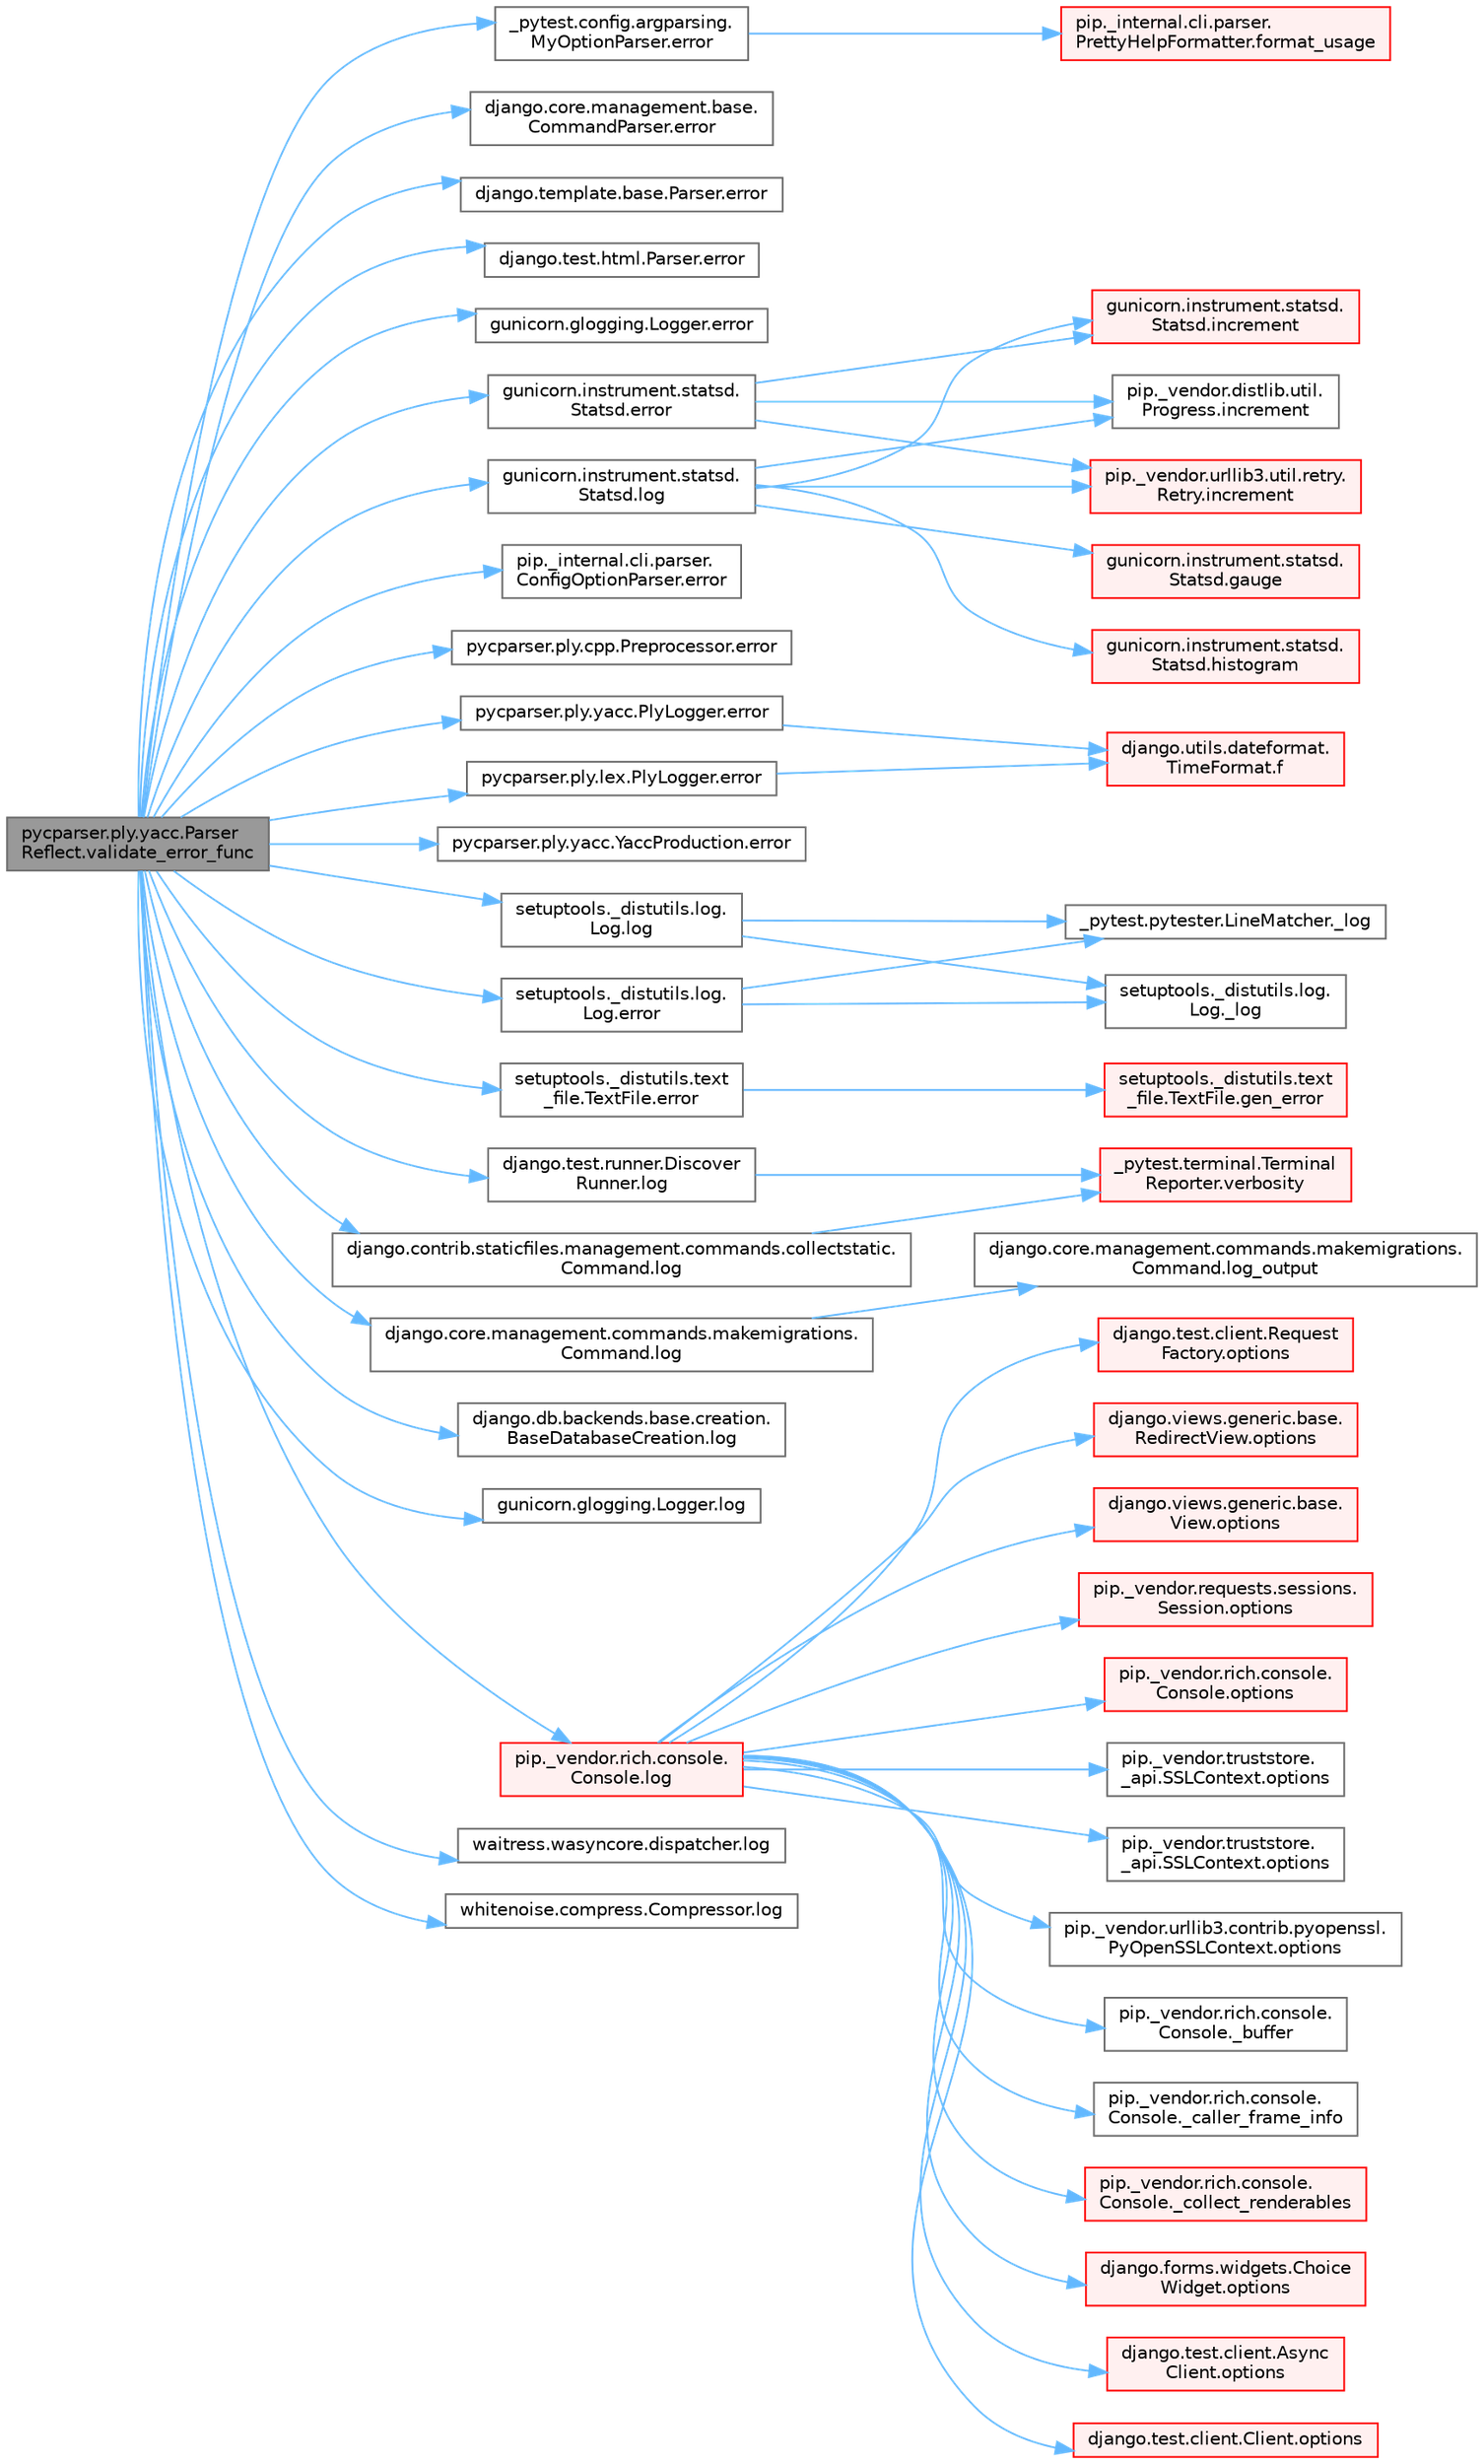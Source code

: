 digraph "pycparser.ply.yacc.ParserReflect.validate_error_func"
{
 // LATEX_PDF_SIZE
  bgcolor="transparent";
  edge [fontname=Helvetica,fontsize=10,labelfontname=Helvetica,labelfontsize=10];
  node [fontname=Helvetica,fontsize=10,shape=box,height=0.2,width=0.4];
  rankdir="LR";
  Node1 [id="Node000001",label="pycparser.ply.yacc.Parser\lReflect.validate_error_func",height=0.2,width=0.4,color="gray40", fillcolor="grey60", style="filled", fontcolor="black",tooltip=" "];
  Node1 -> Node2 [id="edge1_Node000001_Node000002",color="steelblue1",style="solid",tooltip=" "];
  Node2 [id="Node000002",label="_pytest.config.argparsing.\lMyOptionParser.error",height=0.2,width=0.4,color="grey40", fillcolor="white", style="filled",URL="$class__pytest_1_1config_1_1argparsing_1_1_my_option_parser.html#afa605e3b10b021d3192df596a2af55e4",tooltip=" "];
  Node2 -> Node3 [id="edge2_Node000002_Node000003",color="steelblue1",style="solid",tooltip=" "];
  Node3 [id="Node000003",label="pip._internal.cli.parser.\lPrettyHelpFormatter.format_usage",height=0.2,width=0.4,color="red", fillcolor="#FFF0F0", style="filled",URL="$classpip_1_1__internal_1_1cli_1_1parser_1_1_pretty_help_formatter.html#af51742b7ae0565bf16937b783af62fb1",tooltip=" "];
  Node1 -> Node5 [id="edge3_Node000001_Node000005",color="steelblue1",style="solid",tooltip=" "];
  Node5 [id="Node000005",label="django.core.management.base.\lCommandParser.error",height=0.2,width=0.4,color="grey40", fillcolor="white", style="filled",URL="$classdjango_1_1core_1_1management_1_1base_1_1_command_parser.html#a8f60524680d1e5c70de7800e59578073",tooltip=" "];
  Node1 -> Node6 [id="edge4_Node000001_Node000006",color="steelblue1",style="solid",tooltip=" "];
  Node6 [id="Node000006",label="django.template.base.Parser.error",height=0.2,width=0.4,color="grey40", fillcolor="white", style="filled",URL="$classdjango_1_1template_1_1base_1_1_parser.html#ad75d5d46d6b8210f6e4dbab08ed53012",tooltip=" "];
  Node1 -> Node7 [id="edge5_Node000001_Node000007",color="steelblue1",style="solid",tooltip=" "];
  Node7 [id="Node000007",label="django.test.html.Parser.error",height=0.2,width=0.4,color="grey40", fillcolor="white", style="filled",URL="$classdjango_1_1test_1_1html_1_1_parser.html#a458164a9296ceed891d67f5fca97ac67",tooltip=" "];
  Node1 -> Node8 [id="edge6_Node000001_Node000008",color="steelblue1",style="solid",tooltip=" "];
  Node8 [id="Node000008",label="gunicorn.glogging.Logger.error",height=0.2,width=0.4,color="grey40", fillcolor="white", style="filled",URL="$classgunicorn_1_1glogging_1_1_logger.html#aeecb84dbc46a550d08e0ae8618d8b72c",tooltip=" "];
  Node1 -> Node9 [id="edge7_Node000001_Node000009",color="steelblue1",style="solid",tooltip=" "];
  Node9 [id="Node000009",label="gunicorn.instrument.statsd.\lStatsd.error",height=0.2,width=0.4,color="grey40", fillcolor="white", style="filled",URL="$classgunicorn_1_1instrument_1_1statsd_1_1_statsd.html#a00ca379c910e5842719e48e617504c12",tooltip=" "];
  Node9 -> Node10 [id="edge8_Node000009_Node000010",color="steelblue1",style="solid",tooltip=" "];
  Node10 [id="Node000010",label="gunicorn.instrument.statsd.\lStatsd.increment",height=0.2,width=0.4,color="red", fillcolor="#FFF0F0", style="filled",URL="$classgunicorn_1_1instrument_1_1statsd_1_1_statsd.html#a5527687726a051a5182ee13a842b08fd",tooltip=" "];
  Node9 -> Node12 [id="edge9_Node000009_Node000012",color="steelblue1",style="solid",tooltip=" "];
  Node12 [id="Node000012",label="pip._vendor.distlib.util.\lProgress.increment",height=0.2,width=0.4,color="grey40", fillcolor="white", style="filled",URL="$classpip_1_1__vendor_1_1distlib_1_1util_1_1_progress.html#a197ffd4ac8a74898742a6cde5b4c5466",tooltip=" "];
  Node9 -> Node13 [id="edge10_Node000009_Node000013",color="steelblue1",style="solid",tooltip=" "];
  Node13 [id="Node000013",label="pip._vendor.urllib3.util.retry.\lRetry.increment",height=0.2,width=0.4,color="red", fillcolor="#FFF0F0", style="filled",URL="$classpip_1_1__vendor_1_1urllib3_1_1util_1_1retry_1_1_retry.html#a88dd993ccb2ef4b2bfa9ad0571374b12",tooltip=" "];
  Node1 -> Node3134 [id="edge11_Node000001_Node003134",color="steelblue1",style="solid",tooltip=" "];
  Node3134 [id="Node003134",label="pip._internal.cli.parser.\lConfigOptionParser.error",height=0.2,width=0.4,color="grey40", fillcolor="white", style="filled",URL="$classpip_1_1__internal_1_1cli_1_1parser_1_1_config_option_parser.html#a7f476706a72ac9c0f9862fff54f800b6",tooltip=" "];
  Node1 -> Node3135 [id="edge12_Node000001_Node003135",color="steelblue1",style="solid",tooltip=" "];
  Node3135 [id="Node003135",label="pycparser.ply.cpp.Preprocessor.error",height=0.2,width=0.4,color="grey40", fillcolor="white", style="filled",URL="$classpycparser_1_1ply_1_1cpp_1_1_preprocessor.html#a7e1ac62be845481431f1eba28c7c4dff",tooltip=" "];
  Node1 -> Node3136 [id="edge13_Node000001_Node003136",color="steelblue1",style="solid",tooltip=" "];
  Node3136 [id="Node003136",label="pycparser.ply.lex.PlyLogger.error",height=0.2,width=0.4,color="grey40", fillcolor="white", style="filled",URL="$classpycparser_1_1ply_1_1lex_1_1_ply_logger.html#acd6be9709e7b404943ae36e163141b25",tooltip=" "];
  Node3136 -> Node3137 [id="edge14_Node003136_Node003137",color="steelblue1",style="solid",tooltip=" "];
  Node3137 [id="Node003137",label="django.utils.dateformat.\lTimeFormat.f",height=0.2,width=0.4,color="red", fillcolor="#FFF0F0", style="filled",URL="$classdjango_1_1utils_1_1dateformat_1_1_time_format.html#a917dbc4f3103e5d9dd416fce475b48a8",tooltip=" "];
  Node1 -> Node3138 [id="edge15_Node000001_Node003138",color="steelblue1",style="solid",tooltip=" "];
  Node3138 [id="Node003138",label="pycparser.ply.yacc.PlyLogger.error",height=0.2,width=0.4,color="grey40", fillcolor="white", style="filled",URL="$classpycparser_1_1ply_1_1yacc_1_1_ply_logger.html#af6aeffc66660a97dae0fbedefc30be02",tooltip=" "];
  Node3138 -> Node3137 [id="edge16_Node003138_Node003137",color="steelblue1",style="solid",tooltip=" "];
  Node1 -> Node3139 [id="edge17_Node000001_Node003139",color="steelblue1",style="solid",tooltip=" "];
  Node3139 [id="Node003139",label="pycparser.ply.yacc.YaccProduction.error",height=0.2,width=0.4,color="grey40", fillcolor="white", style="filled",URL="$classpycparser_1_1ply_1_1yacc_1_1_yacc_production.html#afad8b69a6e498ad76e964d1d258fec4b",tooltip=" "];
  Node1 -> Node3140 [id="edge18_Node000001_Node003140",color="steelblue1",style="solid",tooltip=" "];
  Node3140 [id="Node003140",label="setuptools._distutils.log.\lLog.error",height=0.2,width=0.4,color="grey40", fillcolor="white", style="filled",URL="$classsetuptools_1_1__distutils_1_1log_1_1_log.html#a7bd864699d7c02ad3de0c09a76dee94f",tooltip=" "];
  Node3140 -> Node1288 [id="edge19_Node003140_Node001288",color="steelblue1",style="solid",tooltip=" "];
  Node1288 [id="Node001288",label="_pytest.pytester.LineMatcher._log",height=0.2,width=0.4,color="grey40", fillcolor="white", style="filled",URL="$class__pytest_1_1pytester_1_1_line_matcher.html#a8783ff706e976340d529c3c012831254",tooltip=" "];
  Node3140 -> Node1289 [id="edge20_Node003140_Node001289",color="steelblue1",style="solid",tooltip=" "];
  Node1289 [id="Node001289",label="setuptools._distutils.log.\lLog._log",height=0.2,width=0.4,color="grey40", fillcolor="white", style="filled",URL="$classsetuptools_1_1__distutils_1_1log_1_1_log.html#a4a1ffe6fd0ad53057d8ea48b2ca6e471",tooltip=" "];
  Node1 -> Node3141 [id="edge21_Node000001_Node003141",color="steelblue1",style="solid",tooltip=" "];
  Node3141 [id="Node003141",label="setuptools._distutils.text\l_file.TextFile.error",height=0.2,width=0.4,color="grey40", fillcolor="white", style="filled",URL="$classsetuptools_1_1__distutils_1_1text__file_1_1_text_file.html#a670e0e2eae86ae71f328552dfcf2f451",tooltip=" "];
  Node3141 -> Node2320 [id="edge22_Node003141_Node002320",color="steelblue1",style="solid",tooltip=" "];
  Node2320 [id="Node002320",label="setuptools._distutils.text\l_file.TextFile.gen_error",height=0.2,width=0.4,color="red", fillcolor="#FFF0F0", style="filled",URL="$classsetuptools_1_1__distutils_1_1text__file_1_1_text_file.html#a9991fa038bd382ef25b2e21b0dcc422d",tooltip=" "];
  Node1 -> Node1118 [id="edge23_Node000001_Node001118",color="steelblue1",style="solid",tooltip=" "];
  Node1118 [id="Node001118",label="django.contrib.staticfiles.management.commands.collectstatic.\lCommand.log",height=0.2,width=0.4,color="grey40", fillcolor="white", style="filled",URL="$classdjango_1_1contrib_1_1staticfiles_1_1management_1_1commands_1_1collectstatic_1_1_command.html#a0e93191b90ee0993e3286343d0b2de0e",tooltip=" "];
  Node1118 -> Node1119 [id="edge24_Node001118_Node001119",color="steelblue1",style="solid",tooltip=" "];
  Node1119 [id="Node001119",label="_pytest.terminal.Terminal\lReporter.verbosity",height=0.2,width=0.4,color="red", fillcolor="#FFF0F0", style="filled",URL="$class__pytest_1_1terminal_1_1_terminal_reporter.html#a620047ffec9ba4f5cca84af25b3adbcf",tooltip=" "];
  Node1 -> Node1120 [id="edge25_Node000001_Node001120",color="steelblue1",style="solid",tooltip=" "];
  Node1120 [id="Node001120",label="django.core.management.commands.makemigrations.\lCommand.log",height=0.2,width=0.4,color="grey40", fillcolor="white", style="filled",URL="$classdjango_1_1core_1_1management_1_1commands_1_1makemigrations_1_1_command.html#a0409d121552878a7416460dba8274880",tooltip=" "];
  Node1120 -> Node1121 [id="edge26_Node001120_Node001121",color="steelblue1",style="solid",tooltip=" "];
  Node1121 [id="Node001121",label="django.core.management.commands.makemigrations.\lCommand.log_output",height=0.2,width=0.4,color="grey40", fillcolor="white", style="filled",URL="$classdjango_1_1core_1_1management_1_1commands_1_1makemigrations_1_1_command.html#ad6cb5d402888250fc170034fdee93f6d",tooltip=" "];
  Node1 -> Node1122 [id="edge27_Node000001_Node001122",color="steelblue1",style="solid",tooltip=" "];
  Node1122 [id="Node001122",label="django.db.backends.base.creation.\lBaseDatabaseCreation.log",height=0.2,width=0.4,color="grey40", fillcolor="white", style="filled",URL="$classdjango_1_1db_1_1backends_1_1base_1_1creation_1_1_base_database_creation.html#ac297ec931db5ec68c271ec0d91be7183",tooltip=" "];
  Node1 -> Node1123 [id="edge28_Node000001_Node001123",color="steelblue1",style="solid",tooltip=" "];
  Node1123 [id="Node001123",label="django.test.runner.Discover\lRunner.log",height=0.2,width=0.4,color="grey40", fillcolor="white", style="filled",URL="$classdjango_1_1test_1_1runner_1_1_discover_runner.html#af5ad8e2895b3f0c5e0a6d7113199d641",tooltip=" "];
  Node1123 -> Node1119 [id="edge29_Node001123_Node001119",color="steelblue1",style="solid",tooltip=" "];
  Node1 -> Node1124 [id="edge30_Node000001_Node001124",color="steelblue1",style="solid",tooltip=" "];
  Node1124 [id="Node001124",label="gunicorn.glogging.Logger.log",height=0.2,width=0.4,color="grey40", fillcolor="white", style="filled",URL="$classgunicorn_1_1glogging_1_1_logger.html#ad6941dede526094643dd02c53c3449b0",tooltip=" "];
  Node1 -> Node1125 [id="edge31_Node000001_Node001125",color="steelblue1",style="solid",tooltip=" "];
  Node1125 [id="Node001125",label="gunicorn.instrument.statsd.\lStatsd.log",height=0.2,width=0.4,color="grey40", fillcolor="white", style="filled",URL="$classgunicorn_1_1instrument_1_1statsd_1_1_statsd.html#ab99145cf0b7c66dbcebcbdcbd44b4953",tooltip=" "];
  Node1125 -> Node1126 [id="edge32_Node001125_Node001126",color="steelblue1",style="solid",tooltip=" "];
  Node1126 [id="Node001126",label="gunicorn.instrument.statsd.\lStatsd.gauge",height=0.2,width=0.4,color="red", fillcolor="#FFF0F0", style="filled",URL="$classgunicorn_1_1instrument_1_1statsd_1_1_statsd.html#a6cebc76ae769412dfb0f0a3ec727c50d",tooltip=" "];
  Node1125 -> Node1127 [id="edge33_Node001125_Node001127",color="steelblue1",style="solid",tooltip=" "];
  Node1127 [id="Node001127",label="gunicorn.instrument.statsd.\lStatsd.histogram",height=0.2,width=0.4,color="red", fillcolor="#FFF0F0", style="filled",URL="$classgunicorn_1_1instrument_1_1statsd_1_1_statsd.html#adee3cb12a43f643cca3c9084d77285b4",tooltip=" "];
  Node1125 -> Node10 [id="edge34_Node001125_Node000010",color="steelblue1",style="solid",tooltip=" "];
  Node1125 -> Node12 [id="edge35_Node001125_Node000012",color="steelblue1",style="solid",tooltip=" "];
  Node1125 -> Node13 [id="edge36_Node001125_Node000013",color="steelblue1",style="solid",tooltip=" "];
  Node1 -> Node1128 [id="edge37_Node000001_Node001128",color="steelblue1",style="solid",tooltip=" "];
  Node1128 [id="Node001128",label="pip._vendor.rich.console.\lConsole.log",height=0.2,width=0.4,color="red", fillcolor="#FFF0F0", style="filled",URL="$classpip_1_1__vendor_1_1rich_1_1console_1_1_console.html#af9c77e39f9413fc2b134c60cfa23b0f1",tooltip=" "];
  Node1128 -> Node328 [id="edge38_Node001128_Node000328",color="steelblue1",style="solid",tooltip=" "];
  Node328 [id="Node000328",label="pip._vendor.rich.console.\lConsole._buffer",height=0.2,width=0.4,color="grey40", fillcolor="white", style="filled",URL="$classpip_1_1__vendor_1_1rich_1_1console_1_1_console.html#a51eaf031922c907e4085937b82f5564e",tooltip=" "];
  Node1128 -> Node1129 [id="edge39_Node001128_Node001129",color="steelblue1",style="solid",tooltip=" "];
  Node1129 [id="Node001129",label="pip._vendor.rich.console.\lConsole._caller_frame_info",height=0.2,width=0.4,color="grey40", fillcolor="white", style="filled",URL="$classpip_1_1__vendor_1_1rich_1_1console_1_1_console.html#ac43cb4290591af4f04cd264aa1fc1b0f",tooltip=" "];
  Node1128 -> Node329 [id="edge40_Node001128_Node000329",color="steelblue1",style="solid",tooltip=" "];
  Node329 [id="Node000329",label="pip._vendor.rich.console.\lConsole._collect_renderables",height=0.2,width=0.4,color="red", fillcolor="#FFF0F0", style="filled",URL="$classpip_1_1__vendor_1_1rich_1_1console_1_1_console.html#ab053dc750094e77e036523f6d2c14899",tooltip=" "];
  Node1128 -> Node339 [id="edge41_Node001128_Node000339",color="steelblue1",style="solid",tooltip=" "];
  Node339 [id="Node000339",label="django.forms.widgets.Choice\lWidget.options",height=0.2,width=0.4,color="red", fillcolor="#FFF0F0", style="filled",URL="$classdjango_1_1forms_1_1widgets_1_1_choice_widget.html#a8575b90386fc2027f38ea00133cef250",tooltip=" "];
  Node1128 -> Node1130 [id="edge42_Node001128_Node001130",color="steelblue1",style="solid",tooltip=" "];
  Node1130 [id="Node001130",label="django.test.client.Async\lClient.options",height=0.2,width=0.4,color="red", fillcolor="#FFF0F0", style="filled",URL="$classdjango_1_1test_1_1client_1_1_async_client.html#a84509c6347cbc018e6335b924ec841a2",tooltip=" "];
  Node1128 -> Node1306 [id="edge43_Node001128_Node001306",color="steelblue1",style="solid",tooltip=" "];
  Node1306 [id="Node001306",label="django.test.client.Client.options",height=0.2,width=0.4,color="red", fillcolor="#FFF0F0", style="filled",URL="$classdjango_1_1test_1_1client_1_1_client.html#a839ea6375ca2184b3b60550938b6824c",tooltip=" "];
  Node1128 -> Node1309 [id="edge44_Node001128_Node001309",color="steelblue1",style="solid",tooltip=" "];
  Node1309 [id="Node001309",label="django.test.client.Request\lFactory.options",height=0.2,width=0.4,color="red", fillcolor="#FFF0F0", style="filled",URL="$classdjango_1_1test_1_1client_1_1_request_factory.html#a438a7e1be2437d680cd78d11dee77c54",tooltip=" "];
  Node1128 -> Node1356 [id="edge45_Node001128_Node001356",color="steelblue1",style="solid",tooltip=" "];
  Node1356 [id="Node001356",label="django.views.generic.base.\lRedirectView.options",height=0.2,width=0.4,color="red", fillcolor="#FFF0F0", style="filled",URL="$classdjango_1_1views_1_1generic_1_1base_1_1_redirect_view.html#a444de156c79647344c987295c47a76e1",tooltip=" "];
  Node1128 -> Node1569 [id="edge46_Node001128_Node001569",color="steelblue1",style="solid",tooltip=" "];
  Node1569 [id="Node001569",label="django.views.generic.base.\lView.options",height=0.2,width=0.4,color="red", fillcolor="#FFF0F0", style="filled",URL="$classdjango_1_1views_1_1generic_1_1base_1_1_view.html#a4d1dc440a5bae11bd7859d20ca9948e1",tooltip=" "];
  Node1128 -> Node1572 [id="edge47_Node001128_Node001572",color="steelblue1",style="solid",tooltip=" "];
  Node1572 [id="Node001572",label="pip._vendor.requests.sessions.\lSession.options",height=0.2,width=0.4,color="red", fillcolor="#FFF0F0", style="filled",URL="$classpip_1_1__vendor_1_1requests_1_1sessions_1_1_session.html#a210270880f90521b3b3014748ecd87e9",tooltip=" "];
  Node1128 -> Node1573 [id="edge48_Node001128_Node001573",color="steelblue1",style="solid",tooltip=" "];
  Node1573 [id="Node001573",label="pip._vendor.rich.console.\lConsole.options",height=0.2,width=0.4,color="red", fillcolor="#FFF0F0", style="filled",URL="$classpip_1_1__vendor_1_1rich_1_1console_1_1_console.html#a41c8efe30ea45a9a4a3f8c34c688fe00",tooltip=" "];
  Node1128 -> Node1581 [id="edge49_Node001128_Node001581",color="steelblue1",style="solid",tooltip=" "];
  Node1581 [id="Node001581",label="pip._vendor.truststore.\l_api.SSLContext.options",height=0.2,width=0.4,color="grey40", fillcolor="white", style="filled",URL="$classpip_1_1__vendor_1_1truststore_1_1__api_1_1_s_s_l_context.html#a6755b8a82c0de77273744b73a826678d",tooltip=" "];
  Node1128 -> Node1582 [id="edge50_Node001128_Node001582",color="steelblue1",style="solid",tooltip=" "];
  Node1582 [id="Node001582",label="pip._vendor.truststore.\l_api.SSLContext.options",height=0.2,width=0.4,color="grey40", fillcolor="white", style="filled",URL="$classpip_1_1__vendor_1_1truststore_1_1__api_1_1_s_s_l_context.html#a90bd5b81f087b6628b2f681ce6cffcd6",tooltip=" "];
  Node1128 -> Node1583 [id="edge51_Node001128_Node001583",color="steelblue1",style="solid",tooltip=" "];
  Node1583 [id="Node001583",label="pip._vendor.urllib3.contrib.pyopenssl.\lPyOpenSSLContext.options",height=0.2,width=0.4,color="grey40", fillcolor="white", style="filled",URL="$classpip_1_1__vendor_1_1urllib3_1_1contrib_1_1pyopenssl_1_1_py_open_s_s_l_context.html#a3f539cc9d4b91d2fb90d7f8aef3810c1",tooltip=" "];
  Node1 -> Node1287 [id="edge52_Node000001_Node001287",color="steelblue1",style="solid",tooltip=" "];
  Node1287 [id="Node001287",label="setuptools._distutils.log.\lLog.log",height=0.2,width=0.4,color="grey40", fillcolor="white", style="filled",URL="$classsetuptools_1_1__distutils_1_1log_1_1_log.html#af651bf90098b3f6c9f3913b91f0eda70",tooltip=" "];
  Node1287 -> Node1288 [id="edge53_Node001287_Node001288",color="steelblue1",style="solid",tooltip=" "];
  Node1287 -> Node1289 [id="edge54_Node001287_Node001289",color="steelblue1",style="solid",tooltip=" "];
  Node1 -> Node1290 [id="edge55_Node000001_Node001290",color="steelblue1",style="solid",tooltip=" "];
  Node1290 [id="Node001290",label="waitress.wasyncore.dispatcher.log",height=0.2,width=0.4,color="grey40", fillcolor="white", style="filled",URL="$classwaitress_1_1wasyncore_1_1dispatcher.html#ab4786338f40a0cf9e9df45b57d4c0a63",tooltip=" "];
  Node1 -> Node1291 [id="edge56_Node000001_Node001291",color="steelblue1",style="solid",tooltip=" "];
  Node1291 [id="Node001291",label="whitenoise.compress.Compressor.log",height=0.2,width=0.4,color="grey40", fillcolor="white", style="filled",URL="$classwhitenoise_1_1compress_1_1_compressor.html#aa70a9f98a4387e4d394529c17cdbee27",tooltip=" "];
}
